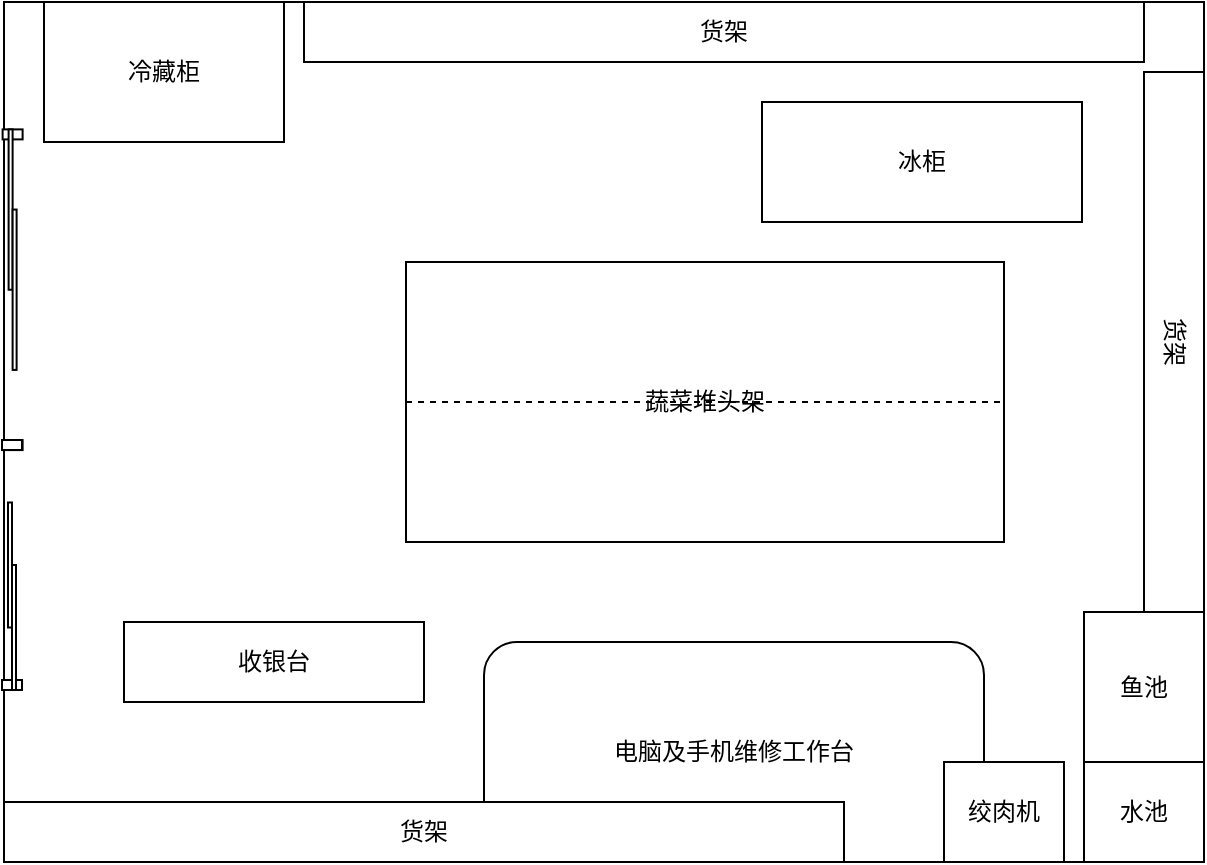 <mxfile version="13.7.6" type="github">
  <diagram id="Nf25iYnUFrOJCkZ64i39" name="第 1 页">
    <mxGraphModel dx="782" dy="494" grid="1" gridSize="10" guides="1" tooltips="1" connect="1" arrows="1" fold="1" page="1" pageScale="1" pageWidth="827" pageHeight="1169" math="0" shadow="0">
      <root>
        <mxCell id="0" />
        <mxCell id="1" parent="0" />
        <mxCell id="nwzyYmB0595iHeJDCp7D-1" value="" style="rounded=0;whiteSpace=wrap;html=1;" parent="1" vertex="1">
          <mxGeometry x="140" y="50" width="600" height="430" as="geometry" />
        </mxCell>
        <mxCell id="nwzyYmB0595iHeJDCp7D-2" value="货架" style="rounded=0;whiteSpace=wrap;html=1;" parent="1" vertex="1">
          <mxGeometry x="290" y="50" width="420" height="30" as="geometry" />
        </mxCell>
        <mxCell id="nwzyYmB0595iHeJDCp7D-4" value="冷藏柜" style="rounded=0;whiteSpace=wrap;html=1;" parent="1" vertex="1">
          <mxGeometry x="160" y="50" width="120" height="70" as="geometry" />
        </mxCell>
        <mxCell id="nwzyYmB0595iHeJDCp7D-6" value="货架" style="rounded=0;whiteSpace=wrap;html=1;rotation=90;" parent="1" vertex="1">
          <mxGeometry x="590" y="205" width="270" height="30" as="geometry" />
        </mxCell>
        <mxCell id="nwzyYmB0595iHeJDCp7D-7" value="水池" style="rounded=0;whiteSpace=wrap;html=1;" parent="1" vertex="1">
          <mxGeometry x="680" y="430" width="60" height="50" as="geometry" />
        </mxCell>
        <mxCell id="nwzyYmB0595iHeJDCp7D-10" value="冰柜" style="rounded=0;whiteSpace=wrap;html=1;" parent="1" vertex="1">
          <mxGeometry x="519" y="100" width="160" height="60" as="geometry" />
        </mxCell>
        <mxCell id="nwzyYmB0595iHeJDCp7D-11" value="蔬菜堆头架" style="rounded=0;whiteSpace=wrap;html=1;" parent="1" vertex="1">
          <mxGeometry x="341" y="180" width="299" height="140" as="geometry" />
        </mxCell>
        <mxCell id="nwzyYmB0595iHeJDCp7D-12" value="" style="endArrow=none;html=1;exitX=0;exitY=0.5;exitDx=0;exitDy=0;entryX=1;entryY=0.5;entryDx=0;entryDy=0;dashed=1;" parent="1" source="nwzyYmB0595iHeJDCp7D-11" target="nwzyYmB0595iHeJDCp7D-11" edge="1">
          <mxGeometry width="50" height="50" relative="1" as="geometry">
            <mxPoint x="390" y="270" as="sourcePoint" />
            <mxPoint x="440" y="220" as="targetPoint" />
          </mxGeometry>
        </mxCell>
        <mxCell id="nwzyYmB0595iHeJDCp7D-13" value="收银台" style="rounded=0;whiteSpace=wrap;html=1;" parent="1" vertex="1">
          <mxGeometry x="200" y="360" width="150" height="40" as="geometry" />
        </mxCell>
        <mxCell id="nwzyYmB0595iHeJDCp7D-15" value="" style="verticalLabelPosition=bottom;html=1;verticalAlign=top;align=center;shape=mxgraph.floorplan.doorSlidingGlass;dx=0.25;rotation=90;" parent="1" vertex="1">
          <mxGeometry x="64.13" y="188.87" width="160.35" height="10" as="geometry" />
        </mxCell>
        <mxCell id="nwzyYmB0595iHeJDCp7D-16" value="" style="verticalLabelPosition=bottom;html=1;verticalAlign=top;align=center;shape=mxgraph.floorplan.doorSlidingGlass;dx=0.25;rotation=-90;" parent="1" vertex="1">
          <mxGeometry x="81.5" y="326.5" width="125" height="10" as="geometry" />
        </mxCell>
        <mxCell id="nwzyYmB0595iHeJDCp7D-14" value="电脑及手机维修工作台" style="rounded=1;whiteSpace=wrap;html=1;" parent="1" vertex="1">
          <mxGeometry x="380" y="370" width="250" height="110" as="geometry" />
        </mxCell>
        <mxCell id="nwzyYmB0595iHeJDCp7D-9" value="绞肉机" style="rounded=0;whiteSpace=wrap;html=1;" parent="1" vertex="1">
          <mxGeometry x="610" y="430" width="60" height="50" as="geometry" />
        </mxCell>
        <mxCell id="nwzyYmB0595iHeJDCp7D-8" value="货架" style="rounded=0;whiteSpace=wrap;html=1;" parent="1" vertex="1">
          <mxGeometry x="140" y="450" width="420" height="30" as="geometry" />
        </mxCell>
        <mxCell id="nwzyYmB0595iHeJDCp7D-17" value="鱼池" style="rounded=0;whiteSpace=wrap;html=1;" parent="1" vertex="1">
          <mxGeometry x="680" y="355" width="60" height="75" as="geometry" />
        </mxCell>
      </root>
    </mxGraphModel>
  </diagram>
</mxfile>
